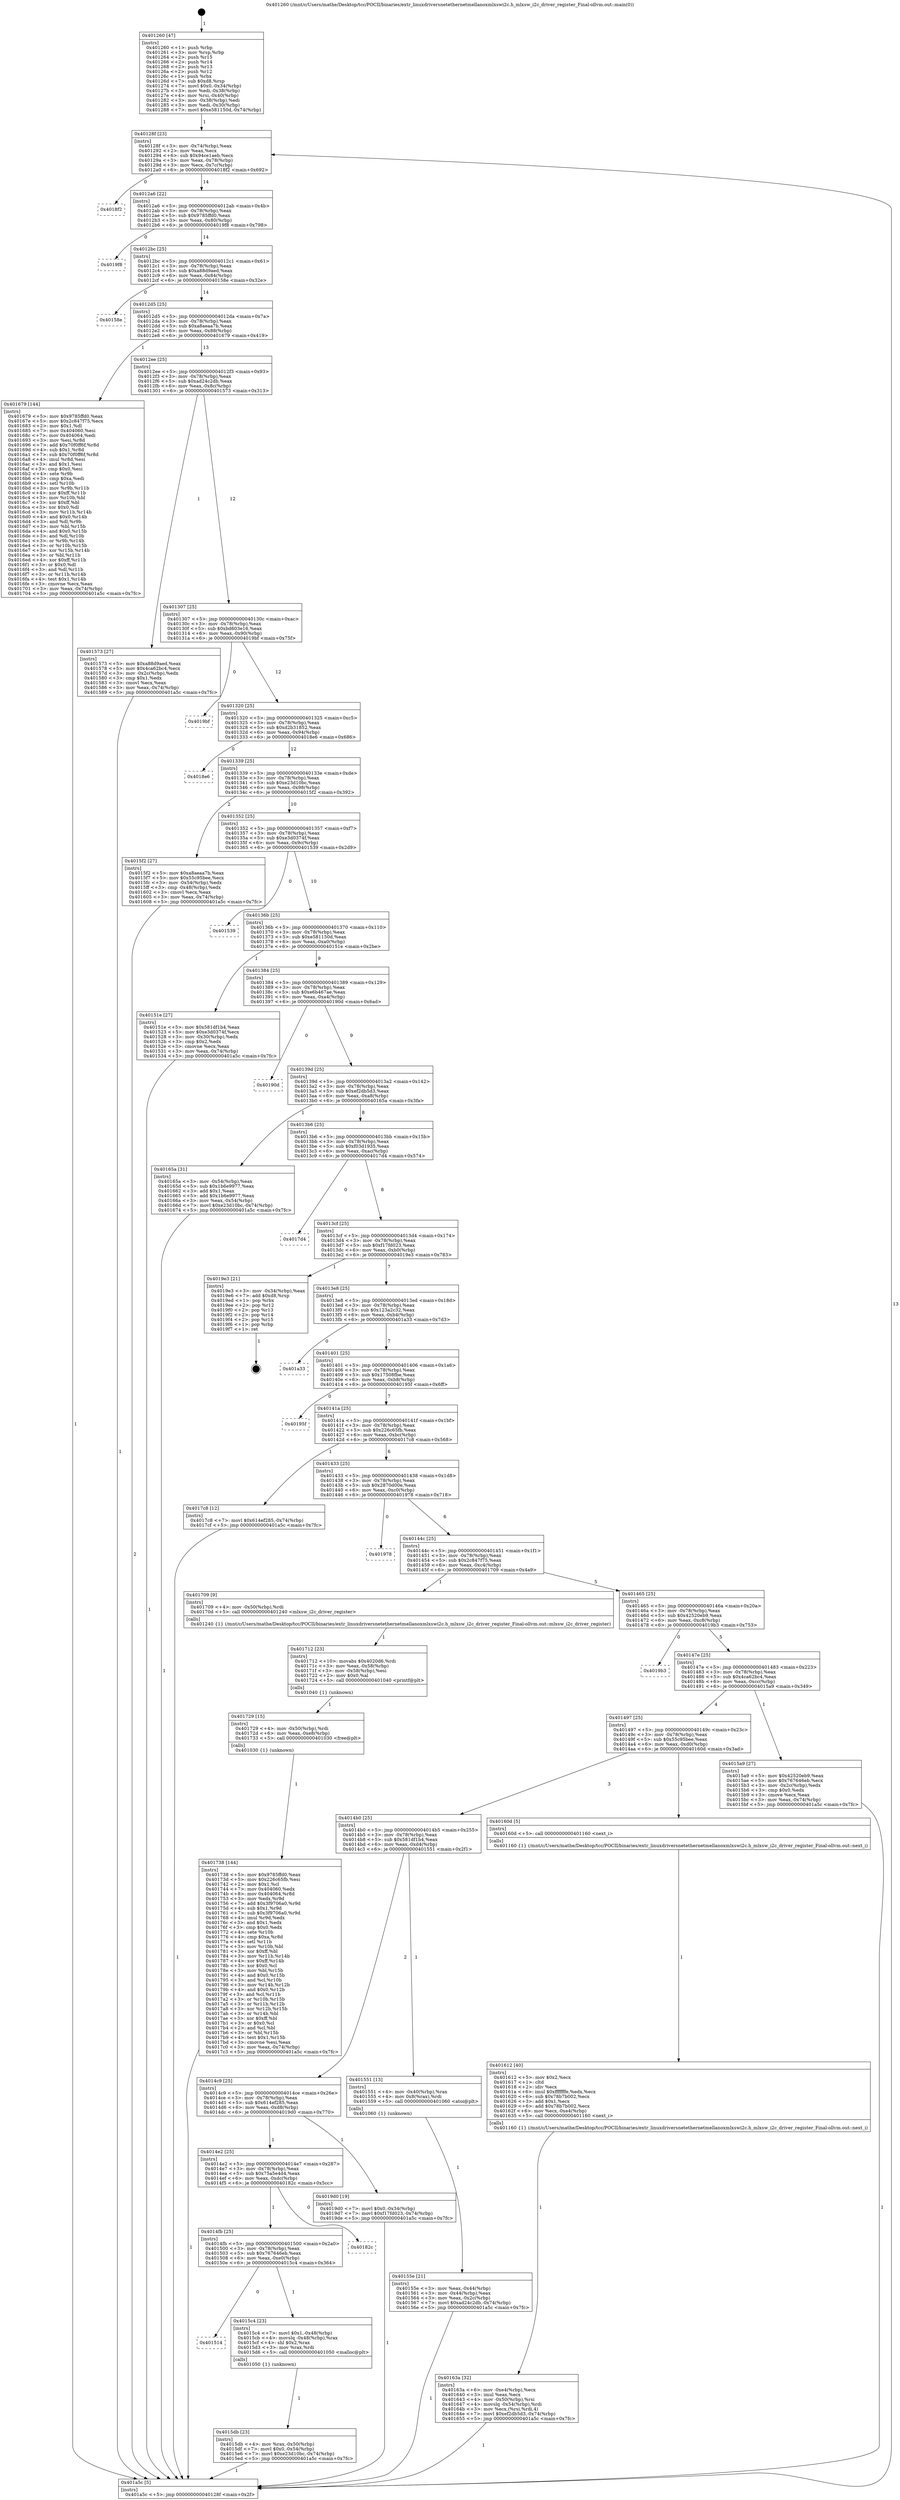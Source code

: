 digraph "0x401260" {
  label = "0x401260 (/mnt/c/Users/mathe/Desktop/tcc/POCII/binaries/extr_linuxdriversnetethernetmellanoxmlxswi2c.h_mlxsw_i2c_driver_register_Final-ollvm.out::main(0))"
  labelloc = "t"
  node[shape=record]

  Entry [label="",width=0.3,height=0.3,shape=circle,fillcolor=black,style=filled]
  "0x40128f" [label="{
     0x40128f [23]\l
     | [instrs]\l
     &nbsp;&nbsp;0x40128f \<+3\>: mov -0x74(%rbp),%eax\l
     &nbsp;&nbsp;0x401292 \<+2\>: mov %eax,%ecx\l
     &nbsp;&nbsp;0x401294 \<+6\>: sub $0x94ce1aeb,%ecx\l
     &nbsp;&nbsp;0x40129a \<+3\>: mov %eax,-0x78(%rbp)\l
     &nbsp;&nbsp;0x40129d \<+3\>: mov %ecx,-0x7c(%rbp)\l
     &nbsp;&nbsp;0x4012a0 \<+6\>: je 00000000004018f2 \<main+0x692\>\l
  }"]
  "0x4018f2" [label="{
     0x4018f2\l
  }", style=dashed]
  "0x4012a6" [label="{
     0x4012a6 [22]\l
     | [instrs]\l
     &nbsp;&nbsp;0x4012a6 \<+5\>: jmp 00000000004012ab \<main+0x4b\>\l
     &nbsp;&nbsp;0x4012ab \<+3\>: mov -0x78(%rbp),%eax\l
     &nbsp;&nbsp;0x4012ae \<+5\>: sub $0x9785ffd0,%eax\l
     &nbsp;&nbsp;0x4012b3 \<+3\>: mov %eax,-0x80(%rbp)\l
     &nbsp;&nbsp;0x4012b6 \<+6\>: je 00000000004019f8 \<main+0x798\>\l
  }"]
  Exit [label="",width=0.3,height=0.3,shape=circle,fillcolor=black,style=filled,peripheries=2]
  "0x4019f8" [label="{
     0x4019f8\l
  }", style=dashed]
  "0x4012bc" [label="{
     0x4012bc [25]\l
     | [instrs]\l
     &nbsp;&nbsp;0x4012bc \<+5\>: jmp 00000000004012c1 \<main+0x61\>\l
     &nbsp;&nbsp;0x4012c1 \<+3\>: mov -0x78(%rbp),%eax\l
     &nbsp;&nbsp;0x4012c4 \<+5\>: sub $0xa88d9aed,%eax\l
     &nbsp;&nbsp;0x4012c9 \<+6\>: mov %eax,-0x84(%rbp)\l
     &nbsp;&nbsp;0x4012cf \<+6\>: je 000000000040158e \<main+0x32e\>\l
  }"]
  "0x401738" [label="{
     0x401738 [144]\l
     | [instrs]\l
     &nbsp;&nbsp;0x401738 \<+5\>: mov $0x9785ffd0,%eax\l
     &nbsp;&nbsp;0x40173d \<+5\>: mov $0x226c65fb,%esi\l
     &nbsp;&nbsp;0x401742 \<+2\>: mov $0x1,%cl\l
     &nbsp;&nbsp;0x401744 \<+7\>: mov 0x404060,%edx\l
     &nbsp;&nbsp;0x40174b \<+8\>: mov 0x404064,%r8d\l
     &nbsp;&nbsp;0x401753 \<+3\>: mov %edx,%r9d\l
     &nbsp;&nbsp;0x401756 \<+7\>: add $0x3f9706a0,%r9d\l
     &nbsp;&nbsp;0x40175d \<+4\>: sub $0x1,%r9d\l
     &nbsp;&nbsp;0x401761 \<+7\>: sub $0x3f9706a0,%r9d\l
     &nbsp;&nbsp;0x401768 \<+4\>: imul %r9d,%edx\l
     &nbsp;&nbsp;0x40176c \<+3\>: and $0x1,%edx\l
     &nbsp;&nbsp;0x40176f \<+3\>: cmp $0x0,%edx\l
     &nbsp;&nbsp;0x401772 \<+4\>: sete %r10b\l
     &nbsp;&nbsp;0x401776 \<+4\>: cmp $0xa,%r8d\l
     &nbsp;&nbsp;0x40177a \<+4\>: setl %r11b\l
     &nbsp;&nbsp;0x40177e \<+3\>: mov %r10b,%bl\l
     &nbsp;&nbsp;0x401781 \<+3\>: xor $0xff,%bl\l
     &nbsp;&nbsp;0x401784 \<+3\>: mov %r11b,%r14b\l
     &nbsp;&nbsp;0x401787 \<+4\>: xor $0xff,%r14b\l
     &nbsp;&nbsp;0x40178b \<+3\>: xor $0x0,%cl\l
     &nbsp;&nbsp;0x40178e \<+3\>: mov %bl,%r15b\l
     &nbsp;&nbsp;0x401791 \<+4\>: and $0x0,%r15b\l
     &nbsp;&nbsp;0x401795 \<+3\>: and %cl,%r10b\l
     &nbsp;&nbsp;0x401798 \<+3\>: mov %r14b,%r12b\l
     &nbsp;&nbsp;0x40179b \<+4\>: and $0x0,%r12b\l
     &nbsp;&nbsp;0x40179f \<+3\>: and %cl,%r11b\l
     &nbsp;&nbsp;0x4017a2 \<+3\>: or %r10b,%r15b\l
     &nbsp;&nbsp;0x4017a5 \<+3\>: or %r11b,%r12b\l
     &nbsp;&nbsp;0x4017a8 \<+3\>: xor %r12b,%r15b\l
     &nbsp;&nbsp;0x4017ab \<+3\>: or %r14b,%bl\l
     &nbsp;&nbsp;0x4017ae \<+3\>: xor $0xff,%bl\l
     &nbsp;&nbsp;0x4017b1 \<+3\>: or $0x0,%cl\l
     &nbsp;&nbsp;0x4017b4 \<+2\>: and %cl,%bl\l
     &nbsp;&nbsp;0x4017b6 \<+3\>: or %bl,%r15b\l
     &nbsp;&nbsp;0x4017b9 \<+4\>: test $0x1,%r15b\l
     &nbsp;&nbsp;0x4017bd \<+3\>: cmovne %esi,%eax\l
     &nbsp;&nbsp;0x4017c0 \<+3\>: mov %eax,-0x74(%rbp)\l
     &nbsp;&nbsp;0x4017c3 \<+5\>: jmp 0000000000401a5c \<main+0x7fc\>\l
  }"]
  "0x40158e" [label="{
     0x40158e\l
  }", style=dashed]
  "0x4012d5" [label="{
     0x4012d5 [25]\l
     | [instrs]\l
     &nbsp;&nbsp;0x4012d5 \<+5\>: jmp 00000000004012da \<main+0x7a\>\l
     &nbsp;&nbsp;0x4012da \<+3\>: mov -0x78(%rbp),%eax\l
     &nbsp;&nbsp;0x4012dd \<+5\>: sub $0xa8aeaa7b,%eax\l
     &nbsp;&nbsp;0x4012e2 \<+6\>: mov %eax,-0x88(%rbp)\l
     &nbsp;&nbsp;0x4012e8 \<+6\>: je 0000000000401679 \<main+0x419\>\l
  }"]
  "0x401729" [label="{
     0x401729 [15]\l
     | [instrs]\l
     &nbsp;&nbsp;0x401729 \<+4\>: mov -0x50(%rbp),%rdi\l
     &nbsp;&nbsp;0x40172d \<+6\>: mov %eax,-0xe8(%rbp)\l
     &nbsp;&nbsp;0x401733 \<+5\>: call 0000000000401030 \<free@plt\>\l
     | [calls]\l
     &nbsp;&nbsp;0x401030 \{1\} (unknown)\l
  }"]
  "0x401679" [label="{
     0x401679 [144]\l
     | [instrs]\l
     &nbsp;&nbsp;0x401679 \<+5\>: mov $0x9785ffd0,%eax\l
     &nbsp;&nbsp;0x40167e \<+5\>: mov $0x2c847f75,%ecx\l
     &nbsp;&nbsp;0x401683 \<+2\>: mov $0x1,%dl\l
     &nbsp;&nbsp;0x401685 \<+7\>: mov 0x404060,%esi\l
     &nbsp;&nbsp;0x40168c \<+7\>: mov 0x404064,%edi\l
     &nbsp;&nbsp;0x401693 \<+3\>: mov %esi,%r8d\l
     &nbsp;&nbsp;0x401696 \<+7\>: add $0x70f0ff6f,%r8d\l
     &nbsp;&nbsp;0x40169d \<+4\>: sub $0x1,%r8d\l
     &nbsp;&nbsp;0x4016a1 \<+7\>: sub $0x70f0ff6f,%r8d\l
     &nbsp;&nbsp;0x4016a8 \<+4\>: imul %r8d,%esi\l
     &nbsp;&nbsp;0x4016ac \<+3\>: and $0x1,%esi\l
     &nbsp;&nbsp;0x4016af \<+3\>: cmp $0x0,%esi\l
     &nbsp;&nbsp;0x4016b2 \<+4\>: sete %r9b\l
     &nbsp;&nbsp;0x4016b6 \<+3\>: cmp $0xa,%edi\l
     &nbsp;&nbsp;0x4016b9 \<+4\>: setl %r10b\l
     &nbsp;&nbsp;0x4016bd \<+3\>: mov %r9b,%r11b\l
     &nbsp;&nbsp;0x4016c0 \<+4\>: xor $0xff,%r11b\l
     &nbsp;&nbsp;0x4016c4 \<+3\>: mov %r10b,%bl\l
     &nbsp;&nbsp;0x4016c7 \<+3\>: xor $0xff,%bl\l
     &nbsp;&nbsp;0x4016ca \<+3\>: xor $0x0,%dl\l
     &nbsp;&nbsp;0x4016cd \<+3\>: mov %r11b,%r14b\l
     &nbsp;&nbsp;0x4016d0 \<+4\>: and $0x0,%r14b\l
     &nbsp;&nbsp;0x4016d4 \<+3\>: and %dl,%r9b\l
     &nbsp;&nbsp;0x4016d7 \<+3\>: mov %bl,%r15b\l
     &nbsp;&nbsp;0x4016da \<+4\>: and $0x0,%r15b\l
     &nbsp;&nbsp;0x4016de \<+3\>: and %dl,%r10b\l
     &nbsp;&nbsp;0x4016e1 \<+3\>: or %r9b,%r14b\l
     &nbsp;&nbsp;0x4016e4 \<+3\>: or %r10b,%r15b\l
     &nbsp;&nbsp;0x4016e7 \<+3\>: xor %r15b,%r14b\l
     &nbsp;&nbsp;0x4016ea \<+3\>: or %bl,%r11b\l
     &nbsp;&nbsp;0x4016ed \<+4\>: xor $0xff,%r11b\l
     &nbsp;&nbsp;0x4016f1 \<+3\>: or $0x0,%dl\l
     &nbsp;&nbsp;0x4016f4 \<+3\>: and %dl,%r11b\l
     &nbsp;&nbsp;0x4016f7 \<+3\>: or %r11b,%r14b\l
     &nbsp;&nbsp;0x4016fa \<+4\>: test $0x1,%r14b\l
     &nbsp;&nbsp;0x4016fe \<+3\>: cmovne %ecx,%eax\l
     &nbsp;&nbsp;0x401701 \<+3\>: mov %eax,-0x74(%rbp)\l
     &nbsp;&nbsp;0x401704 \<+5\>: jmp 0000000000401a5c \<main+0x7fc\>\l
  }"]
  "0x4012ee" [label="{
     0x4012ee [25]\l
     | [instrs]\l
     &nbsp;&nbsp;0x4012ee \<+5\>: jmp 00000000004012f3 \<main+0x93\>\l
     &nbsp;&nbsp;0x4012f3 \<+3\>: mov -0x78(%rbp),%eax\l
     &nbsp;&nbsp;0x4012f6 \<+5\>: sub $0xad24c2db,%eax\l
     &nbsp;&nbsp;0x4012fb \<+6\>: mov %eax,-0x8c(%rbp)\l
     &nbsp;&nbsp;0x401301 \<+6\>: je 0000000000401573 \<main+0x313\>\l
  }"]
  "0x401712" [label="{
     0x401712 [23]\l
     | [instrs]\l
     &nbsp;&nbsp;0x401712 \<+10\>: movabs $0x4020d6,%rdi\l
     &nbsp;&nbsp;0x40171c \<+3\>: mov %eax,-0x58(%rbp)\l
     &nbsp;&nbsp;0x40171f \<+3\>: mov -0x58(%rbp),%esi\l
     &nbsp;&nbsp;0x401722 \<+2\>: mov $0x0,%al\l
     &nbsp;&nbsp;0x401724 \<+5\>: call 0000000000401040 \<printf@plt\>\l
     | [calls]\l
     &nbsp;&nbsp;0x401040 \{1\} (unknown)\l
  }"]
  "0x401573" [label="{
     0x401573 [27]\l
     | [instrs]\l
     &nbsp;&nbsp;0x401573 \<+5\>: mov $0xa88d9aed,%eax\l
     &nbsp;&nbsp;0x401578 \<+5\>: mov $0x4ca62bc4,%ecx\l
     &nbsp;&nbsp;0x40157d \<+3\>: mov -0x2c(%rbp),%edx\l
     &nbsp;&nbsp;0x401580 \<+3\>: cmp $0x1,%edx\l
     &nbsp;&nbsp;0x401583 \<+3\>: cmovl %ecx,%eax\l
     &nbsp;&nbsp;0x401586 \<+3\>: mov %eax,-0x74(%rbp)\l
     &nbsp;&nbsp;0x401589 \<+5\>: jmp 0000000000401a5c \<main+0x7fc\>\l
  }"]
  "0x401307" [label="{
     0x401307 [25]\l
     | [instrs]\l
     &nbsp;&nbsp;0x401307 \<+5\>: jmp 000000000040130c \<main+0xac\>\l
     &nbsp;&nbsp;0x40130c \<+3\>: mov -0x78(%rbp),%eax\l
     &nbsp;&nbsp;0x40130f \<+5\>: sub $0xbd603e16,%eax\l
     &nbsp;&nbsp;0x401314 \<+6\>: mov %eax,-0x90(%rbp)\l
     &nbsp;&nbsp;0x40131a \<+6\>: je 00000000004019bf \<main+0x75f\>\l
  }"]
  "0x40163a" [label="{
     0x40163a [32]\l
     | [instrs]\l
     &nbsp;&nbsp;0x40163a \<+6\>: mov -0xe4(%rbp),%ecx\l
     &nbsp;&nbsp;0x401640 \<+3\>: imul %eax,%ecx\l
     &nbsp;&nbsp;0x401643 \<+4\>: mov -0x50(%rbp),%rsi\l
     &nbsp;&nbsp;0x401647 \<+4\>: movslq -0x54(%rbp),%rdi\l
     &nbsp;&nbsp;0x40164b \<+3\>: mov %ecx,(%rsi,%rdi,4)\l
     &nbsp;&nbsp;0x40164e \<+7\>: movl $0xef2db5d3,-0x74(%rbp)\l
     &nbsp;&nbsp;0x401655 \<+5\>: jmp 0000000000401a5c \<main+0x7fc\>\l
  }"]
  "0x4019bf" [label="{
     0x4019bf\l
  }", style=dashed]
  "0x401320" [label="{
     0x401320 [25]\l
     | [instrs]\l
     &nbsp;&nbsp;0x401320 \<+5\>: jmp 0000000000401325 \<main+0xc5\>\l
     &nbsp;&nbsp;0x401325 \<+3\>: mov -0x78(%rbp),%eax\l
     &nbsp;&nbsp;0x401328 \<+5\>: sub $0xd2b31852,%eax\l
     &nbsp;&nbsp;0x40132d \<+6\>: mov %eax,-0x94(%rbp)\l
     &nbsp;&nbsp;0x401333 \<+6\>: je 00000000004018e6 \<main+0x686\>\l
  }"]
  "0x401612" [label="{
     0x401612 [40]\l
     | [instrs]\l
     &nbsp;&nbsp;0x401612 \<+5\>: mov $0x2,%ecx\l
     &nbsp;&nbsp;0x401617 \<+1\>: cltd\l
     &nbsp;&nbsp;0x401618 \<+2\>: idiv %ecx\l
     &nbsp;&nbsp;0x40161a \<+6\>: imul $0xfffffffe,%edx,%ecx\l
     &nbsp;&nbsp;0x401620 \<+6\>: sub $0x78b7b002,%ecx\l
     &nbsp;&nbsp;0x401626 \<+3\>: add $0x1,%ecx\l
     &nbsp;&nbsp;0x401629 \<+6\>: add $0x78b7b002,%ecx\l
     &nbsp;&nbsp;0x40162f \<+6\>: mov %ecx,-0xe4(%rbp)\l
     &nbsp;&nbsp;0x401635 \<+5\>: call 0000000000401160 \<next_i\>\l
     | [calls]\l
     &nbsp;&nbsp;0x401160 \{1\} (/mnt/c/Users/mathe/Desktop/tcc/POCII/binaries/extr_linuxdriversnetethernetmellanoxmlxswi2c.h_mlxsw_i2c_driver_register_Final-ollvm.out::next_i)\l
  }"]
  "0x4018e6" [label="{
     0x4018e6\l
  }", style=dashed]
  "0x401339" [label="{
     0x401339 [25]\l
     | [instrs]\l
     &nbsp;&nbsp;0x401339 \<+5\>: jmp 000000000040133e \<main+0xde\>\l
     &nbsp;&nbsp;0x40133e \<+3\>: mov -0x78(%rbp),%eax\l
     &nbsp;&nbsp;0x401341 \<+5\>: sub $0xe23d10bc,%eax\l
     &nbsp;&nbsp;0x401346 \<+6\>: mov %eax,-0x98(%rbp)\l
     &nbsp;&nbsp;0x40134c \<+6\>: je 00000000004015f2 \<main+0x392\>\l
  }"]
  "0x4015db" [label="{
     0x4015db [23]\l
     | [instrs]\l
     &nbsp;&nbsp;0x4015db \<+4\>: mov %rax,-0x50(%rbp)\l
     &nbsp;&nbsp;0x4015df \<+7\>: movl $0x0,-0x54(%rbp)\l
     &nbsp;&nbsp;0x4015e6 \<+7\>: movl $0xe23d10bc,-0x74(%rbp)\l
     &nbsp;&nbsp;0x4015ed \<+5\>: jmp 0000000000401a5c \<main+0x7fc\>\l
  }"]
  "0x4015f2" [label="{
     0x4015f2 [27]\l
     | [instrs]\l
     &nbsp;&nbsp;0x4015f2 \<+5\>: mov $0xa8aeaa7b,%eax\l
     &nbsp;&nbsp;0x4015f7 \<+5\>: mov $0x55c95bee,%ecx\l
     &nbsp;&nbsp;0x4015fc \<+3\>: mov -0x54(%rbp),%edx\l
     &nbsp;&nbsp;0x4015ff \<+3\>: cmp -0x48(%rbp),%edx\l
     &nbsp;&nbsp;0x401602 \<+3\>: cmovl %ecx,%eax\l
     &nbsp;&nbsp;0x401605 \<+3\>: mov %eax,-0x74(%rbp)\l
     &nbsp;&nbsp;0x401608 \<+5\>: jmp 0000000000401a5c \<main+0x7fc\>\l
  }"]
  "0x401352" [label="{
     0x401352 [25]\l
     | [instrs]\l
     &nbsp;&nbsp;0x401352 \<+5\>: jmp 0000000000401357 \<main+0xf7\>\l
     &nbsp;&nbsp;0x401357 \<+3\>: mov -0x78(%rbp),%eax\l
     &nbsp;&nbsp;0x40135a \<+5\>: sub $0xe3d0374f,%eax\l
     &nbsp;&nbsp;0x40135f \<+6\>: mov %eax,-0x9c(%rbp)\l
     &nbsp;&nbsp;0x401365 \<+6\>: je 0000000000401539 \<main+0x2d9\>\l
  }"]
  "0x401514" [label="{
     0x401514\l
  }", style=dashed]
  "0x401539" [label="{
     0x401539\l
  }", style=dashed]
  "0x40136b" [label="{
     0x40136b [25]\l
     | [instrs]\l
     &nbsp;&nbsp;0x40136b \<+5\>: jmp 0000000000401370 \<main+0x110\>\l
     &nbsp;&nbsp;0x401370 \<+3\>: mov -0x78(%rbp),%eax\l
     &nbsp;&nbsp;0x401373 \<+5\>: sub $0xe581150d,%eax\l
     &nbsp;&nbsp;0x401378 \<+6\>: mov %eax,-0xa0(%rbp)\l
     &nbsp;&nbsp;0x40137e \<+6\>: je 000000000040151e \<main+0x2be\>\l
  }"]
  "0x4015c4" [label="{
     0x4015c4 [23]\l
     | [instrs]\l
     &nbsp;&nbsp;0x4015c4 \<+7\>: movl $0x1,-0x48(%rbp)\l
     &nbsp;&nbsp;0x4015cb \<+4\>: movslq -0x48(%rbp),%rax\l
     &nbsp;&nbsp;0x4015cf \<+4\>: shl $0x2,%rax\l
     &nbsp;&nbsp;0x4015d3 \<+3\>: mov %rax,%rdi\l
     &nbsp;&nbsp;0x4015d6 \<+5\>: call 0000000000401050 \<malloc@plt\>\l
     | [calls]\l
     &nbsp;&nbsp;0x401050 \{1\} (unknown)\l
  }"]
  "0x40151e" [label="{
     0x40151e [27]\l
     | [instrs]\l
     &nbsp;&nbsp;0x40151e \<+5\>: mov $0x581df1b4,%eax\l
     &nbsp;&nbsp;0x401523 \<+5\>: mov $0xe3d0374f,%ecx\l
     &nbsp;&nbsp;0x401528 \<+3\>: mov -0x30(%rbp),%edx\l
     &nbsp;&nbsp;0x40152b \<+3\>: cmp $0x2,%edx\l
     &nbsp;&nbsp;0x40152e \<+3\>: cmovne %ecx,%eax\l
     &nbsp;&nbsp;0x401531 \<+3\>: mov %eax,-0x74(%rbp)\l
     &nbsp;&nbsp;0x401534 \<+5\>: jmp 0000000000401a5c \<main+0x7fc\>\l
  }"]
  "0x401384" [label="{
     0x401384 [25]\l
     | [instrs]\l
     &nbsp;&nbsp;0x401384 \<+5\>: jmp 0000000000401389 \<main+0x129\>\l
     &nbsp;&nbsp;0x401389 \<+3\>: mov -0x78(%rbp),%eax\l
     &nbsp;&nbsp;0x40138c \<+5\>: sub $0xe6b467ae,%eax\l
     &nbsp;&nbsp;0x401391 \<+6\>: mov %eax,-0xa4(%rbp)\l
     &nbsp;&nbsp;0x401397 \<+6\>: je 000000000040190d \<main+0x6ad\>\l
  }"]
  "0x401a5c" [label="{
     0x401a5c [5]\l
     | [instrs]\l
     &nbsp;&nbsp;0x401a5c \<+5\>: jmp 000000000040128f \<main+0x2f\>\l
  }"]
  "0x401260" [label="{
     0x401260 [47]\l
     | [instrs]\l
     &nbsp;&nbsp;0x401260 \<+1\>: push %rbp\l
     &nbsp;&nbsp;0x401261 \<+3\>: mov %rsp,%rbp\l
     &nbsp;&nbsp;0x401264 \<+2\>: push %r15\l
     &nbsp;&nbsp;0x401266 \<+2\>: push %r14\l
     &nbsp;&nbsp;0x401268 \<+2\>: push %r13\l
     &nbsp;&nbsp;0x40126a \<+2\>: push %r12\l
     &nbsp;&nbsp;0x40126c \<+1\>: push %rbx\l
     &nbsp;&nbsp;0x40126d \<+7\>: sub $0xd8,%rsp\l
     &nbsp;&nbsp;0x401274 \<+7\>: movl $0x0,-0x34(%rbp)\l
     &nbsp;&nbsp;0x40127b \<+3\>: mov %edi,-0x38(%rbp)\l
     &nbsp;&nbsp;0x40127e \<+4\>: mov %rsi,-0x40(%rbp)\l
     &nbsp;&nbsp;0x401282 \<+3\>: mov -0x38(%rbp),%edi\l
     &nbsp;&nbsp;0x401285 \<+3\>: mov %edi,-0x30(%rbp)\l
     &nbsp;&nbsp;0x401288 \<+7\>: movl $0xe581150d,-0x74(%rbp)\l
  }"]
  "0x4014fb" [label="{
     0x4014fb [25]\l
     | [instrs]\l
     &nbsp;&nbsp;0x4014fb \<+5\>: jmp 0000000000401500 \<main+0x2a0\>\l
     &nbsp;&nbsp;0x401500 \<+3\>: mov -0x78(%rbp),%eax\l
     &nbsp;&nbsp;0x401503 \<+5\>: sub $0x767646eb,%eax\l
     &nbsp;&nbsp;0x401508 \<+6\>: mov %eax,-0xe0(%rbp)\l
     &nbsp;&nbsp;0x40150e \<+6\>: je 00000000004015c4 \<main+0x364\>\l
  }"]
  "0x40190d" [label="{
     0x40190d\l
  }", style=dashed]
  "0x40139d" [label="{
     0x40139d [25]\l
     | [instrs]\l
     &nbsp;&nbsp;0x40139d \<+5\>: jmp 00000000004013a2 \<main+0x142\>\l
     &nbsp;&nbsp;0x4013a2 \<+3\>: mov -0x78(%rbp),%eax\l
     &nbsp;&nbsp;0x4013a5 \<+5\>: sub $0xef2db5d3,%eax\l
     &nbsp;&nbsp;0x4013aa \<+6\>: mov %eax,-0xa8(%rbp)\l
     &nbsp;&nbsp;0x4013b0 \<+6\>: je 000000000040165a \<main+0x3fa\>\l
  }"]
  "0x40182c" [label="{
     0x40182c\l
  }", style=dashed]
  "0x40165a" [label="{
     0x40165a [31]\l
     | [instrs]\l
     &nbsp;&nbsp;0x40165a \<+3\>: mov -0x54(%rbp),%eax\l
     &nbsp;&nbsp;0x40165d \<+5\>: sub $0x1b6e9977,%eax\l
     &nbsp;&nbsp;0x401662 \<+3\>: add $0x1,%eax\l
     &nbsp;&nbsp;0x401665 \<+5\>: add $0x1b6e9977,%eax\l
     &nbsp;&nbsp;0x40166a \<+3\>: mov %eax,-0x54(%rbp)\l
     &nbsp;&nbsp;0x40166d \<+7\>: movl $0xe23d10bc,-0x74(%rbp)\l
     &nbsp;&nbsp;0x401674 \<+5\>: jmp 0000000000401a5c \<main+0x7fc\>\l
  }"]
  "0x4013b6" [label="{
     0x4013b6 [25]\l
     | [instrs]\l
     &nbsp;&nbsp;0x4013b6 \<+5\>: jmp 00000000004013bb \<main+0x15b\>\l
     &nbsp;&nbsp;0x4013bb \<+3\>: mov -0x78(%rbp),%eax\l
     &nbsp;&nbsp;0x4013be \<+5\>: sub $0xf03d1935,%eax\l
     &nbsp;&nbsp;0x4013c3 \<+6\>: mov %eax,-0xac(%rbp)\l
     &nbsp;&nbsp;0x4013c9 \<+6\>: je 00000000004017d4 \<main+0x574\>\l
  }"]
  "0x4014e2" [label="{
     0x4014e2 [25]\l
     | [instrs]\l
     &nbsp;&nbsp;0x4014e2 \<+5\>: jmp 00000000004014e7 \<main+0x287\>\l
     &nbsp;&nbsp;0x4014e7 \<+3\>: mov -0x78(%rbp),%eax\l
     &nbsp;&nbsp;0x4014ea \<+5\>: sub $0x75a5e4d4,%eax\l
     &nbsp;&nbsp;0x4014ef \<+6\>: mov %eax,-0xdc(%rbp)\l
     &nbsp;&nbsp;0x4014f5 \<+6\>: je 000000000040182c \<main+0x5cc\>\l
  }"]
  "0x4017d4" [label="{
     0x4017d4\l
  }", style=dashed]
  "0x4013cf" [label="{
     0x4013cf [25]\l
     | [instrs]\l
     &nbsp;&nbsp;0x4013cf \<+5\>: jmp 00000000004013d4 \<main+0x174\>\l
     &nbsp;&nbsp;0x4013d4 \<+3\>: mov -0x78(%rbp),%eax\l
     &nbsp;&nbsp;0x4013d7 \<+5\>: sub $0xf17fd023,%eax\l
     &nbsp;&nbsp;0x4013dc \<+6\>: mov %eax,-0xb0(%rbp)\l
     &nbsp;&nbsp;0x4013e2 \<+6\>: je 00000000004019e3 \<main+0x783\>\l
  }"]
  "0x4019d0" [label="{
     0x4019d0 [19]\l
     | [instrs]\l
     &nbsp;&nbsp;0x4019d0 \<+7\>: movl $0x0,-0x34(%rbp)\l
     &nbsp;&nbsp;0x4019d7 \<+7\>: movl $0xf17fd023,-0x74(%rbp)\l
     &nbsp;&nbsp;0x4019de \<+5\>: jmp 0000000000401a5c \<main+0x7fc\>\l
  }"]
  "0x4019e3" [label="{
     0x4019e3 [21]\l
     | [instrs]\l
     &nbsp;&nbsp;0x4019e3 \<+3\>: mov -0x34(%rbp),%eax\l
     &nbsp;&nbsp;0x4019e6 \<+7\>: add $0xd8,%rsp\l
     &nbsp;&nbsp;0x4019ed \<+1\>: pop %rbx\l
     &nbsp;&nbsp;0x4019ee \<+2\>: pop %r12\l
     &nbsp;&nbsp;0x4019f0 \<+2\>: pop %r13\l
     &nbsp;&nbsp;0x4019f2 \<+2\>: pop %r14\l
     &nbsp;&nbsp;0x4019f4 \<+2\>: pop %r15\l
     &nbsp;&nbsp;0x4019f6 \<+1\>: pop %rbp\l
     &nbsp;&nbsp;0x4019f7 \<+1\>: ret\l
  }"]
  "0x4013e8" [label="{
     0x4013e8 [25]\l
     | [instrs]\l
     &nbsp;&nbsp;0x4013e8 \<+5\>: jmp 00000000004013ed \<main+0x18d\>\l
     &nbsp;&nbsp;0x4013ed \<+3\>: mov -0x78(%rbp),%eax\l
     &nbsp;&nbsp;0x4013f0 \<+5\>: sub $0x123a2c32,%eax\l
     &nbsp;&nbsp;0x4013f5 \<+6\>: mov %eax,-0xb4(%rbp)\l
     &nbsp;&nbsp;0x4013fb \<+6\>: je 0000000000401a33 \<main+0x7d3\>\l
  }"]
  "0x40155e" [label="{
     0x40155e [21]\l
     | [instrs]\l
     &nbsp;&nbsp;0x40155e \<+3\>: mov %eax,-0x44(%rbp)\l
     &nbsp;&nbsp;0x401561 \<+3\>: mov -0x44(%rbp),%eax\l
     &nbsp;&nbsp;0x401564 \<+3\>: mov %eax,-0x2c(%rbp)\l
     &nbsp;&nbsp;0x401567 \<+7\>: movl $0xad24c2db,-0x74(%rbp)\l
     &nbsp;&nbsp;0x40156e \<+5\>: jmp 0000000000401a5c \<main+0x7fc\>\l
  }"]
  "0x401a33" [label="{
     0x401a33\l
  }", style=dashed]
  "0x401401" [label="{
     0x401401 [25]\l
     | [instrs]\l
     &nbsp;&nbsp;0x401401 \<+5\>: jmp 0000000000401406 \<main+0x1a6\>\l
     &nbsp;&nbsp;0x401406 \<+3\>: mov -0x78(%rbp),%eax\l
     &nbsp;&nbsp;0x401409 \<+5\>: sub $0x17508fbe,%eax\l
     &nbsp;&nbsp;0x40140e \<+6\>: mov %eax,-0xb8(%rbp)\l
     &nbsp;&nbsp;0x401414 \<+6\>: je 000000000040195f \<main+0x6ff\>\l
  }"]
  "0x4014c9" [label="{
     0x4014c9 [25]\l
     | [instrs]\l
     &nbsp;&nbsp;0x4014c9 \<+5\>: jmp 00000000004014ce \<main+0x26e\>\l
     &nbsp;&nbsp;0x4014ce \<+3\>: mov -0x78(%rbp),%eax\l
     &nbsp;&nbsp;0x4014d1 \<+5\>: sub $0x614ef285,%eax\l
     &nbsp;&nbsp;0x4014d6 \<+6\>: mov %eax,-0xd8(%rbp)\l
     &nbsp;&nbsp;0x4014dc \<+6\>: je 00000000004019d0 \<main+0x770\>\l
  }"]
  "0x40195f" [label="{
     0x40195f\l
  }", style=dashed]
  "0x40141a" [label="{
     0x40141a [25]\l
     | [instrs]\l
     &nbsp;&nbsp;0x40141a \<+5\>: jmp 000000000040141f \<main+0x1bf\>\l
     &nbsp;&nbsp;0x40141f \<+3\>: mov -0x78(%rbp),%eax\l
     &nbsp;&nbsp;0x401422 \<+5\>: sub $0x226c65fb,%eax\l
     &nbsp;&nbsp;0x401427 \<+6\>: mov %eax,-0xbc(%rbp)\l
     &nbsp;&nbsp;0x40142d \<+6\>: je 00000000004017c8 \<main+0x568\>\l
  }"]
  "0x401551" [label="{
     0x401551 [13]\l
     | [instrs]\l
     &nbsp;&nbsp;0x401551 \<+4\>: mov -0x40(%rbp),%rax\l
     &nbsp;&nbsp;0x401555 \<+4\>: mov 0x8(%rax),%rdi\l
     &nbsp;&nbsp;0x401559 \<+5\>: call 0000000000401060 \<atoi@plt\>\l
     | [calls]\l
     &nbsp;&nbsp;0x401060 \{1\} (unknown)\l
  }"]
  "0x4017c8" [label="{
     0x4017c8 [12]\l
     | [instrs]\l
     &nbsp;&nbsp;0x4017c8 \<+7\>: movl $0x614ef285,-0x74(%rbp)\l
     &nbsp;&nbsp;0x4017cf \<+5\>: jmp 0000000000401a5c \<main+0x7fc\>\l
  }"]
  "0x401433" [label="{
     0x401433 [25]\l
     | [instrs]\l
     &nbsp;&nbsp;0x401433 \<+5\>: jmp 0000000000401438 \<main+0x1d8\>\l
     &nbsp;&nbsp;0x401438 \<+3\>: mov -0x78(%rbp),%eax\l
     &nbsp;&nbsp;0x40143b \<+5\>: sub $0x2870d00e,%eax\l
     &nbsp;&nbsp;0x401440 \<+6\>: mov %eax,-0xc0(%rbp)\l
     &nbsp;&nbsp;0x401446 \<+6\>: je 0000000000401978 \<main+0x718\>\l
  }"]
  "0x4014b0" [label="{
     0x4014b0 [25]\l
     | [instrs]\l
     &nbsp;&nbsp;0x4014b0 \<+5\>: jmp 00000000004014b5 \<main+0x255\>\l
     &nbsp;&nbsp;0x4014b5 \<+3\>: mov -0x78(%rbp),%eax\l
     &nbsp;&nbsp;0x4014b8 \<+5\>: sub $0x581df1b4,%eax\l
     &nbsp;&nbsp;0x4014bd \<+6\>: mov %eax,-0xd4(%rbp)\l
     &nbsp;&nbsp;0x4014c3 \<+6\>: je 0000000000401551 \<main+0x2f1\>\l
  }"]
  "0x401978" [label="{
     0x401978\l
  }", style=dashed]
  "0x40144c" [label="{
     0x40144c [25]\l
     | [instrs]\l
     &nbsp;&nbsp;0x40144c \<+5\>: jmp 0000000000401451 \<main+0x1f1\>\l
     &nbsp;&nbsp;0x401451 \<+3\>: mov -0x78(%rbp),%eax\l
     &nbsp;&nbsp;0x401454 \<+5\>: sub $0x2c847f75,%eax\l
     &nbsp;&nbsp;0x401459 \<+6\>: mov %eax,-0xc4(%rbp)\l
     &nbsp;&nbsp;0x40145f \<+6\>: je 0000000000401709 \<main+0x4a9\>\l
  }"]
  "0x40160d" [label="{
     0x40160d [5]\l
     | [instrs]\l
     &nbsp;&nbsp;0x40160d \<+5\>: call 0000000000401160 \<next_i\>\l
     | [calls]\l
     &nbsp;&nbsp;0x401160 \{1\} (/mnt/c/Users/mathe/Desktop/tcc/POCII/binaries/extr_linuxdriversnetethernetmellanoxmlxswi2c.h_mlxsw_i2c_driver_register_Final-ollvm.out::next_i)\l
  }"]
  "0x401709" [label="{
     0x401709 [9]\l
     | [instrs]\l
     &nbsp;&nbsp;0x401709 \<+4\>: mov -0x50(%rbp),%rdi\l
     &nbsp;&nbsp;0x40170d \<+5\>: call 0000000000401240 \<mlxsw_i2c_driver_register\>\l
     | [calls]\l
     &nbsp;&nbsp;0x401240 \{1\} (/mnt/c/Users/mathe/Desktop/tcc/POCII/binaries/extr_linuxdriversnetethernetmellanoxmlxswi2c.h_mlxsw_i2c_driver_register_Final-ollvm.out::mlxsw_i2c_driver_register)\l
  }"]
  "0x401465" [label="{
     0x401465 [25]\l
     | [instrs]\l
     &nbsp;&nbsp;0x401465 \<+5\>: jmp 000000000040146a \<main+0x20a\>\l
     &nbsp;&nbsp;0x40146a \<+3\>: mov -0x78(%rbp),%eax\l
     &nbsp;&nbsp;0x40146d \<+5\>: sub $0x42520eb9,%eax\l
     &nbsp;&nbsp;0x401472 \<+6\>: mov %eax,-0xc8(%rbp)\l
     &nbsp;&nbsp;0x401478 \<+6\>: je 00000000004019b3 \<main+0x753\>\l
  }"]
  "0x401497" [label="{
     0x401497 [25]\l
     | [instrs]\l
     &nbsp;&nbsp;0x401497 \<+5\>: jmp 000000000040149c \<main+0x23c\>\l
     &nbsp;&nbsp;0x40149c \<+3\>: mov -0x78(%rbp),%eax\l
     &nbsp;&nbsp;0x40149f \<+5\>: sub $0x55c95bee,%eax\l
     &nbsp;&nbsp;0x4014a4 \<+6\>: mov %eax,-0xd0(%rbp)\l
     &nbsp;&nbsp;0x4014aa \<+6\>: je 000000000040160d \<main+0x3ad\>\l
  }"]
  "0x4019b3" [label="{
     0x4019b3\l
  }", style=dashed]
  "0x40147e" [label="{
     0x40147e [25]\l
     | [instrs]\l
     &nbsp;&nbsp;0x40147e \<+5\>: jmp 0000000000401483 \<main+0x223\>\l
     &nbsp;&nbsp;0x401483 \<+3\>: mov -0x78(%rbp),%eax\l
     &nbsp;&nbsp;0x401486 \<+5\>: sub $0x4ca62bc4,%eax\l
     &nbsp;&nbsp;0x40148b \<+6\>: mov %eax,-0xcc(%rbp)\l
     &nbsp;&nbsp;0x401491 \<+6\>: je 00000000004015a9 \<main+0x349\>\l
  }"]
  "0x4015a9" [label="{
     0x4015a9 [27]\l
     | [instrs]\l
     &nbsp;&nbsp;0x4015a9 \<+5\>: mov $0x42520eb9,%eax\l
     &nbsp;&nbsp;0x4015ae \<+5\>: mov $0x767646eb,%ecx\l
     &nbsp;&nbsp;0x4015b3 \<+3\>: mov -0x2c(%rbp),%edx\l
     &nbsp;&nbsp;0x4015b6 \<+3\>: cmp $0x0,%edx\l
     &nbsp;&nbsp;0x4015b9 \<+3\>: cmove %ecx,%eax\l
     &nbsp;&nbsp;0x4015bc \<+3\>: mov %eax,-0x74(%rbp)\l
     &nbsp;&nbsp;0x4015bf \<+5\>: jmp 0000000000401a5c \<main+0x7fc\>\l
  }"]
  Entry -> "0x401260" [label=" 1"]
  "0x40128f" -> "0x4018f2" [label=" 0"]
  "0x40128f" -> "0x4012a6" [label=" 14"]
  "0x4019e3" -> Exit [label=" 1"]
  "0x4012a6" -> "0x4019f8" [label=" 0"]
  "0x4012a6" -> "0x4012bc" [label=" 14"]
  "0x4019d0" -> "0x401a5c" [label=" 1"]
  "0x4012bc" -> "0x40158e" [label=" 0"]
  "0x4012bc" -> "0x4012d5" [label=" 14"]
  "0x4017c8" -> "0x401a5c" [label=" 1"]
  "0x4012d5" -> "0x401679" [label=" 1"]
  "0x4012d5" -> "0x4012ee" [label=" 13"]
  "0x401738" -> "0x401a5c" [label=" 1"]
  "0x4012ee" -> "0x401573" [label=" 1"]
  "0x4012ee" -> "0x401307" [label=" 12"]
  "0x401729" -> "0x401738" [label=" 1"]
  "0x401307" -> "0x4019bf" [label=" 0"]
  "0x401307" -> "0x401320" [label=" 12"]
  "0x401712" -> "0x401729" [label=" 1"]
  "0x401320" -> "0x4018e6" [label=" 0"]
  "0x401320" -> "0x401339" [label=" 12"]
  "0x401709" -> "0x401712" [label=" 1"]
  "0x401339" -> "0x4015f2" [label=" 2"]
  "0x401339" -> "0x401352" [label=" 10"]
  "0x401679" -> "0x401a5c" [label=" 1"]
  "0x401352" -> "0x401539" [label=" 0"]
  "0x401352" -> "0x40136b" [label=" 10"]
  "0x40165a" -> "0x401a5c" [label=" 1"]
  "0x40136b" -> "0x40151e" [label=" 1"]
  "0x40136b" -> "0x401384" [label=" 9"]
  "0x40151e" -> "0x401a5c" [label=" 1"]
  "0x401260" -> "0x40128f" [label=" 1"]
  "0x401a5c" -> "0x40128f" [label=" 13"]
  "0x40163a" -> "0x401a5c" [label=" 1"]
  "0x401384" -> "0x40190d" [label=" 0"]
  "0x401384" -> "0x40139d" [label=" 9"]
  "0x40160d" -> "0x401612" [label=" 1"]
  "0x40139d" -> "0x40165a" [label=" 1"]
  "0x40139d" -> "0x4013b6" [label=" 8"]
  "0x4015f2" -> "0x401a5c" [label=" 2"]
  "0x4013b6" -> "0x4017d4" [label=" 0"]
  "0x4013b6" -> "0x4013cf" [label=" 8"]
  "0x4015c4" -> "0x4015db" [label=" 1"]
  "0x4013cf" -> "0x4019e3" [label=" 1"]
  "0x4013cf" -> "0x4013e8" [label=" 7"]
  "0x4014fb" -> "0x401514" [label=" 0"]
  "0x4013e8" -> "0x401a33" [label=" 0"]
  "0x4013e8" -> "0x401401" [label=" 7"]
  "0x401612" -> "0x40163a" [label=" 1"]
  "0x401401" -> "0x40195f" [label=" 0"]
  "0x401401" -> "0x40141a" [label=" 7"]
  "0x4014e2" -> "0x4014fb" [label=" 1"]
  "0x40141a" -> "0x4017c8" [label=" 1"]
  "0x40141a" -> "0x401433" [label=" 6"]
  "0x4014e2" -> "0x40182c" [label=" 0"]
  "0x401433" -> "0x401978" [label=" 0"]
  "0x401433" -> "0x40144c" [label=" 6"]
  "0x4014c9" -> "0x4014e2" [label=" 1"]
  "0x40144c" -> "0x401709" [label=" 1"]
  "0x40144c" -> "0x401465" [label=" 5"]
  "0x4014c9" -> "0x4019d0" [label=" 1"]
  "0x401465" -> "0x4019b3" [label=" 0"]
  "0x401465" -> "0x40147e" [label=" 5"]
  "0x4015a9" -> "0x401a5c" [label=" 1"]
  "0x40147e" -> "0x4015a9" [label=" 1"]
  "0x40147e" -> "0x401497" [label=" 4"]
  "0x4014fb" -> "0x4015c4" [label=" 1"]
  "0x401497" -> "0x40160d" [label=" 1"]
  "0x401497" -> "0x4014b0" [label=" 3"]
  "0x4015db" -> "0x401a5c" [label=" 1"]
  "0x4014b0" -> "0x401551" [label=" 1"]
  "0x4014b0" -> "0x4014c9" [label=" 2"]
  "0x401551" -> "0x40155e" [label=" 1"]
  "0x40155e" -> "0x401a5c" [label=" 1"]
  "0x401573" -> "0x401a5c" [label=" 1"]
}
